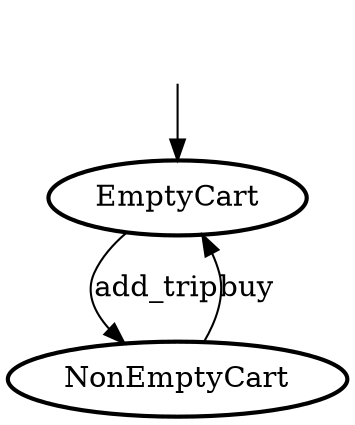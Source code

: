digraph Automata {
	_initial_0 [label="", shape="plaintext"];
	_initial_0 -> EmptyCart;
	NonEmptyCart [style="bold"];
	EmptyCart [style="bold"];
	EmptyCart -> NonEmptyCart [label=add_trip];
	NonEmptyCart -> EmptyCart [label=buy];
}
